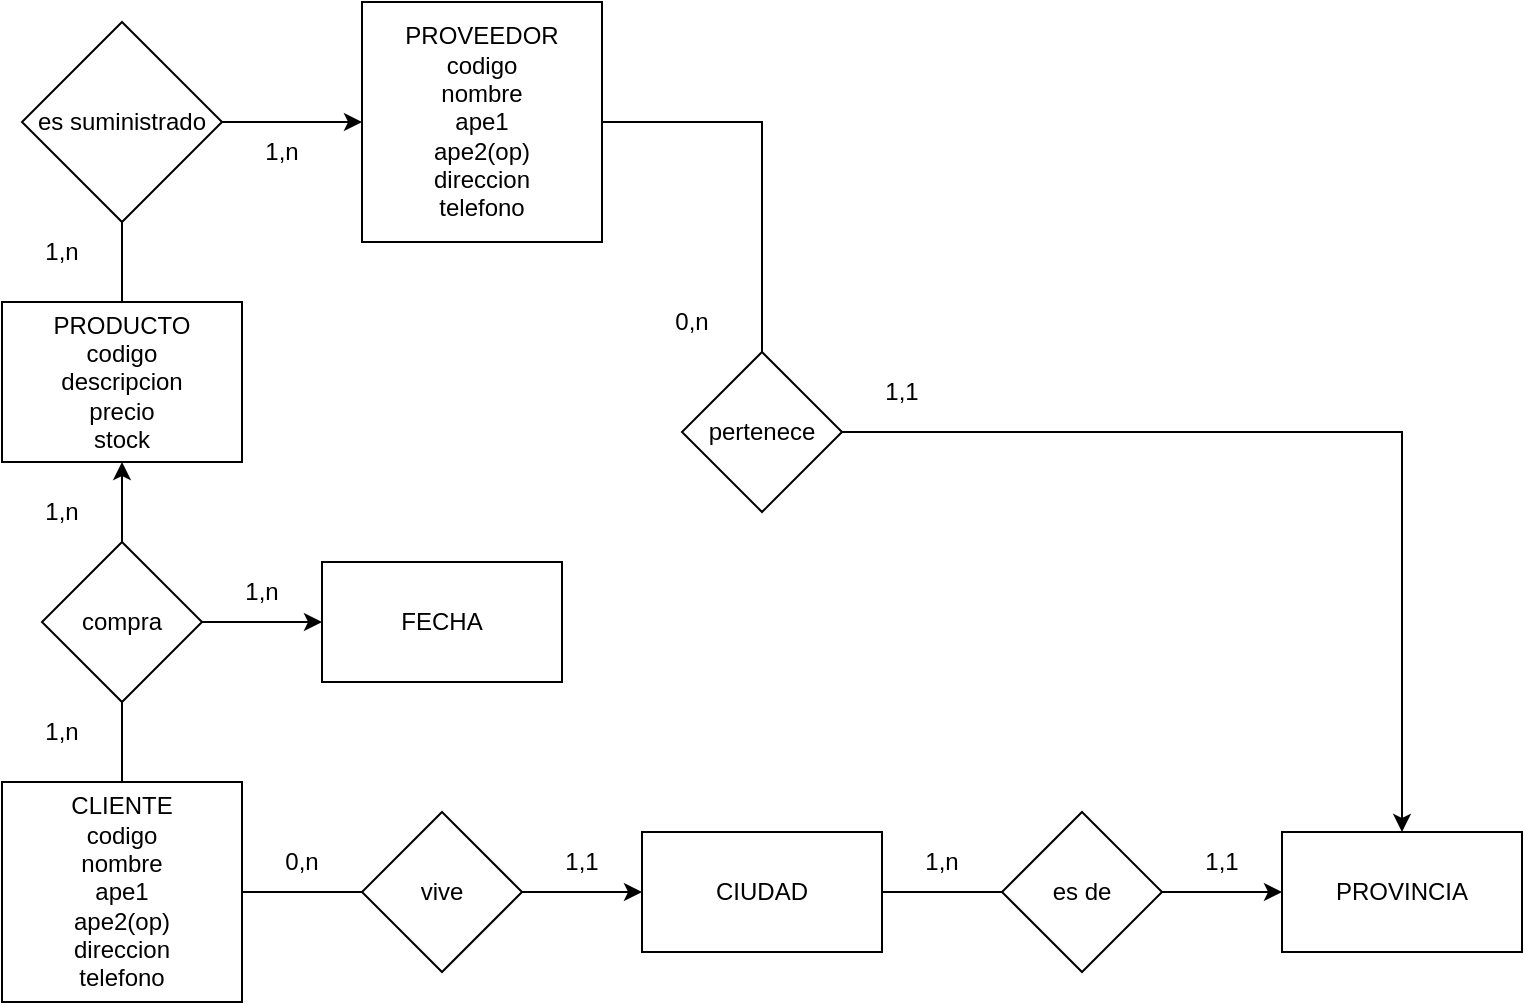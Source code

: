 <mxfile version="20.8.16" type="device"><diagram id="R2lEEEUBdFMjLlhIrx00" name="Page-1"><mxGraphModel dx="1674" dy="884" grid="1" gridSize="10" guides="1" tooltips="1" connect="1" arrows="1" fold="1" page="1" pageScale="1" pageWidth="850" pageHeight="1100" math="0" shadow="0" extFonts="Permanent Marker^https://fonts.googleapis.com/css?family=Permanent+Marker"><root><mxCell id="0"/><mxCell id="1" parent="0"/><mxCell id="XKxgd80rc9awoSz_ZAF0-5" style="edgeStyle=orthogonalEdgeStyle;rounded=0;orthogonalLoop=1;jettySize=auto;html=1;startArrow=none;" edge="1" parent="1" source="XKxgd80rc9awoSz_ZAF0-7" target="XKxgd80rc9awoSz_ZAF0-4"><mxGeometry relative="1" as="geometry"/></mxCell><mxCell id="XKxgd80rc9awoSz_ZAF0-19" value="" style="edgeStyle=orthogonalEdgeStyle;rounded=0;orthogonalLoop=1;jettySize=auto;html=1;startArrow=none;" edge="1" parent="1" source="XKxgd80rc9awoSz_ZAF0-22" target="XKxgd80rc9awoSz_ZAF0-18"><mxGeometry relative="1" as="geometry"/></mxCell><mxCell id="XKxgd80rc9awoSz_ZAF0-1" value="CLIENTE&lt;br&gt;codigo&lt;br&gt;nombre&lt;br&gt;ape1&lt;br&gt;ape2(op)&lt;br&gt;direccion&lt;br&gt;telefono" style="rounded=0;whiteSpace=wrap;html=1;" vertex="1" parent="1"><mxGeometry x="50" y="470" width="120" height="110" as="geometry"/></mxCell><mxCell id="XKxgd80rc9awoSz_ZAF0-15" value="" style="edgeStyle=orthogonalEdgeStyle;rounded=0;orthogonalLoop=1;jettySize=auto;html=1;startArrow=none;" edge="1" parent="1" source="XKxgd80rc9awoSz_ZAF0-17" target="XKxgd80rc9awoSz_ZAF0-14"><mxGeometry relative="1" as="geometry"><Array as="points"><mxPoint x="110" y="90"/></Array></mxGeometry></mxCell><mxCell id="XKxgd80rc9awoSz_ZAF0-4" value="PRODUCTO&lt;br&gt;codigo&lt;br&gt;descripcion&lt;br&gt;precio&lt;br&gt;stock" style="rounded=0;whiteSpace=wrap;html=1;" vertex="1" parent="1"><mxGeometry x="50" y="230" width="120" height="80" as="geometry"/></mxCell><mxCell id="XKxgd80rc9awoSz_ZAF0-6" value="" style="edgeStyle=orthogonalEdgeStyle;rounded=0;orthogonalLoop=1;jettySize=auto;html=1;endArrow=none;" edge="1" parent="1" source="XKxgd80rc9awoSz_ZAF0-1" target="XKxgd80rc9awoSz_ZAF0-7"><mxGeometry relative="1" as="geometry"><mxPoint x="110" y="530" as="sourcePoint"/><mxPoint x="110" y="310" as="targetPoint"/></mxGeometry></mxCell><mxCell id="XKxgd80rc9awoSz_ZAF0-11" value="" style="edgeStyle=orthogonalEdgeStyle;rounded=0;orthogonalLoop=1;jettySize=auto;html=1;" edge="1" parent="1" source="XKxgd80rc9awoSz_ZAF0-7" target="XKxgd80rc9awoSz_ZAF0-10"><mxGeometry relative="1" as="geometry"/></mxCell><mxCell id="XKxgd80rc9awoSz_ZAF0-7" value="compra" style="rhombus;whiteSpace=wrap;html=1;" vertex="1" parent="1"><mxGeometry x="70" y="350" width="80" height="80" as="geometry"/></mxCell><mxCell id="XKxgd80rc9awoSz_ZAF0-8" value="1,n" style="text;html=1;strokeColor=none;fillColor=none;align=center;verticalAlign=middle;whiteSpace=wrap;rounded=0;" vertex="1" parent="1"><mxGeometry x="50" y="430" width="60" height="30" as="geometry"/></mxCell><mxCell id="XKxgd80rc9awoSz_ZAF0-9" value="1,n" style="text;html=1;strokeColor=none;fillColor=none;align=center;verticalAlign=middle;whiteSpace=wrap;rounded=0;" vertex="1" parent="1"><mxGeometry x="50" y="320" width="60" height="30" as="geometry"/></mxCell><mxCell id="XKxgd80rc9awoSz_ZAF0-10" value="FECHA" style="whiteSpace=wrap;html=1;" vertex="1" parent="1"><mxGeometry x="210" y="360" width="120" height="60" as="geometry"/></mxCell><mxCell id="XKxgd80rc9awoSz_ZAF0-12" value="1,n" style="text;html=1;strokeColor=none;fillColor=none;align=center;verticalAlign=middle;whiteSpace=wrap;rounded=0;" vertex="1" parent="1"><mxGeometry x="150" y="360" width="60" height="30" as="geometry"/></mxCell><mxCell id="XKxgd80rc9awoSz_ZAF0-32" style="edgeStyle=orthogonalEdgeStyle;rounded=0;orthogonalLoop=1;jettySize=auto;html=1;startArrow=none;entryX=0.5;entryY=0;entryDx=0;entryDy=0;" edge="1" parent="1" source="XKxgd80rc9awoSz_ZAF0-34" target="XKxgd80rc9awoSz_ZAF0-20"><mxGeometry relative="1" as="geometry"/></mxCell><mxCell id="XKxgd80rc9awoSz_ZAF0-14" value="PROVEEDOR&lt;br&gt;codigo&lt;br&gt;nombre&lt;br&gt;ape1&lt;br&gt;ape2(op)&lt;br&gt;direccion&lt;br&gt;telefono" style="whiteSpace=wrap;html=1;rounded=0;" vertex="1" parent="1"><mxGeometry x="230" y="80" width="120" height="120" as="geometry"/></mxCell><mxCell id="XKxgd80rc9awoSz_ZAF0-16" value="" style="edgeStyle=orthogonalEdgeStyle;rounded=0;orthogonalLoop=1;jettySize=auto;html=1;endArrow=none;" edge="1" parent="1" source="XKxgd80rc9awoSz_ZAF0-4" target="XKxgd80rc9awoSz_ZAF0-17"><mxGeometry relative="1" as="geometry"><mxPoint x="110" y="230" as="sourcePoint"/><mxPoint x="240" y="90" as="targetPoint"/><Array as="points"/></mxGeometry></mxCell><mxCell id="XKxgd80rc9awoSz_ZAF0-17" value="es suministrado" style="rhombus;whiteSpace=wrap;html=1;" vertex="1" parent="1"><mxGeometry x="60" y="90" width="100" height="100" as="geometry"/></mxCell><mxCell id="XKxgd80rc9awoSz_ZAF0-21" value="" style="edgeStyle=orthogonalEdgeStyle;rounded=0;orthogonalLoop=1;jettySize=auto;html=1;startArrow=none;" edge="1" parent="1" source="XKxgd80rc9awoSz_ZAF0-23" target="XKxgd80rc9awoSz_ZAF0-20"><mxGeometry relative="1" as="geometry"/></mxCell><mxCell id="XKxgd80rc9awoSz_ZAF0-18" value="CIUDAD" style="whiteSpace=wrap;html=1;rounded=0;" vertex="1" parent="1"><mxGeometry x="370" y="495" width="120" height="60" as="geometry"/></mxCell><mxCell id="XKxgd80rc9awoSz_ZAF0-20" value="PROVINCIA" style="whiteSpace=wrap;html=1;rounded=0;" vertex="1" parent="1"><mxGeometry x="690" y="495" width="120" height="60" as="geometry"/></mxCell><mxCell id="XKxgd80rc9awoSz_ZAF0-24" value="" style="edgeStyle=orthogonalEdgeStyle;rounded=0;orthogonalLoop=1;jettySize=auto;html=1;endArrow=none;" edge="1" parent="1" source="XKxgd80rc9awoSz_ZAF0-18" target="XKxgd80rc9awoSz_ZAF0-23"><mxGeometry relative="1" as="geometry"><mxPoint x="490" y="525" as="sourcePoint"/><mxPoint x="690" y="525" as="targetPoint"/></mxGeometry></mxCell><mxCell id="XKxgd80rc9awoSz_ZAF0-23" value="es de" style="rhombus;whiteSpace=wrap;html=1;" vertex="1" parent="1"><mxGeometry x="550" y="485" width="80" height="80" as="geometry"/></mxCell><mxCell id="XKxgd80rc9awoSz_ZAF0-25" value="" style="edgeStyle=orthogonalEdgeStyle;rounded=0;orthogonalLoop=1;jettySize=auto;html=1;endArrow=none;" edge="1" parent="1" source="XKxgd80rc9awoSz_ZAF0-1" target="XKxgd80rc9awoSz_ZAF0-22"><mxGeometry relative="1" as="geometry"><mxPoint x="170" y="525" as="sourcePoint"/><mxPoint x="370" y="525" as="targetPoint"/></mxGeometry></mxCell><mxCell id="XKxgd80rc9awoSz_ZAF0-22" value="vive" style="rhombus;whiteSpace=wrap;html=1;" vertex="1" parent="1"><mxGeometry x="230" y="485" width="80" height="80" as="geometry"/></mxCell><mxCell id="XKxgd80rc9awoSz_ZAF0-26" value="1,n" style="text;html=1;strokeColor=none;fillColor=none;align=center;verticalAlign=middle;whiteSpace=wrap;rounded=0;" vertex="1" parent="1"><mxGeometry x="160" y="140" width="60" height="30" as="geometry"/></mxCell><mxCell id="XKxgd80rc9awoSz_ZAF0-27" value="1,n" style="text;html=1;strokeColor=none;fillColor=none;align=center;verticalAlign=middle;whiteSpace=wrap;rounded=0;" vertex="1" parent="1"><mxGeometry x="50" y="190" width="60" height="30" as="geometry"/></mxCell><mxCell id="XKxgd80rc9awoSz_ZAF0-28" value="0,n" style="text;html=1;strokeColor=none;fillColor=none;align=center;verticalAlign=middle;whiteSpace=wrap;rounded=0;" vertex="1" parent="1"><mxGeometry x="170" y="495" width="60" height="30" as="geometry"/></mxCell><mxCell id="XKxgd80rc9awoSz_ZAF0-29" value="1,1" style="text;html=1;strokeColor=none;fillColor=none;align=center;verticalAlign=middle;whiteSpace=wrap;rounded=0;" vertex="1" parent="1"><mxGeometry x="310" y="495" width="60" height="30" as="geometry"/></mxCell><mxCell id="XKxgd80rc9awoSz_ZAF0-30" value="1,n" style="text;html=1;strokeColor=none;fillColor=none;align=center;verticalAlign=middle;whiteSpace=wrap;rounded=0;" vertex="1" parent="1"><mxGeometry x="490" y="495" width="60" height="30" as="geometry"/></mxCell><mxCell id="XKxgd80rc9awoSz_ZAF0-31" value="1,1" style="text;html=1;strokeColor=none;fillColor=none;align=center;verticalAlign=middle;whiteSpace=wrap;rounded=0;" vertex="1" parent="1"><mxGeometry x="630" y="495" width="60" height="30" as="geometry"/></mxCell><mxCell id="XKxgd80rc9awoSz_ZAF0-33" value="" style="edgeStyle=orthogonalEdgeStyle;rounded=0;orthogonalLoop=1;jettySize=auto;html=1;endArrow=none;" edge="1" parent="1" source="XKxgd80rc9awoSz_ZAF0-14" target="XKxgd80rc9awoSz_ZAF0-34"><mxGeometry relative="1" as="geometry"><mxPoint x="350" y="140" as="sourcePoint"/><mxPoint x="430" y="495" as="targetPoint"/></mxGeometry></mxCell><mxCell id="XKxgd80rc9awoSz_ZAF0-34" value="pertenece" style="rhombus;whiteSpace=wrap;html=1;" vertex="1" parent="1"><mxGeometry x="390" y="255" width="80" height="80" as="geometry"/></mxCell><mxCell id="XKxgd80rc9awoSz_ZAF0-35" value="0,n" style="text;html=1;strokeColor=none;fillColor=none;align=center;verticalAlign=middle;whiteSpace=wrap;rounded=0;" vertex="1" parent="1"><mxGeometry x="365" y="225" width="60" height="30" as="geometry"/></mxCell><mxCell id="XKxgd80rc9awoSz_ZAF0-36" value="1,1" style="text;html=1;strokeColor=none;fillColor=none;align=center;verticalAlign=middle;whiteSpace=wrap;rounded=0;" vertex="1" parent="1"><mxGeometry x="470" y="260" width="60" height="30" as="geometry"/></mxCell></root></mxGraphModel></diagram></mxfile>